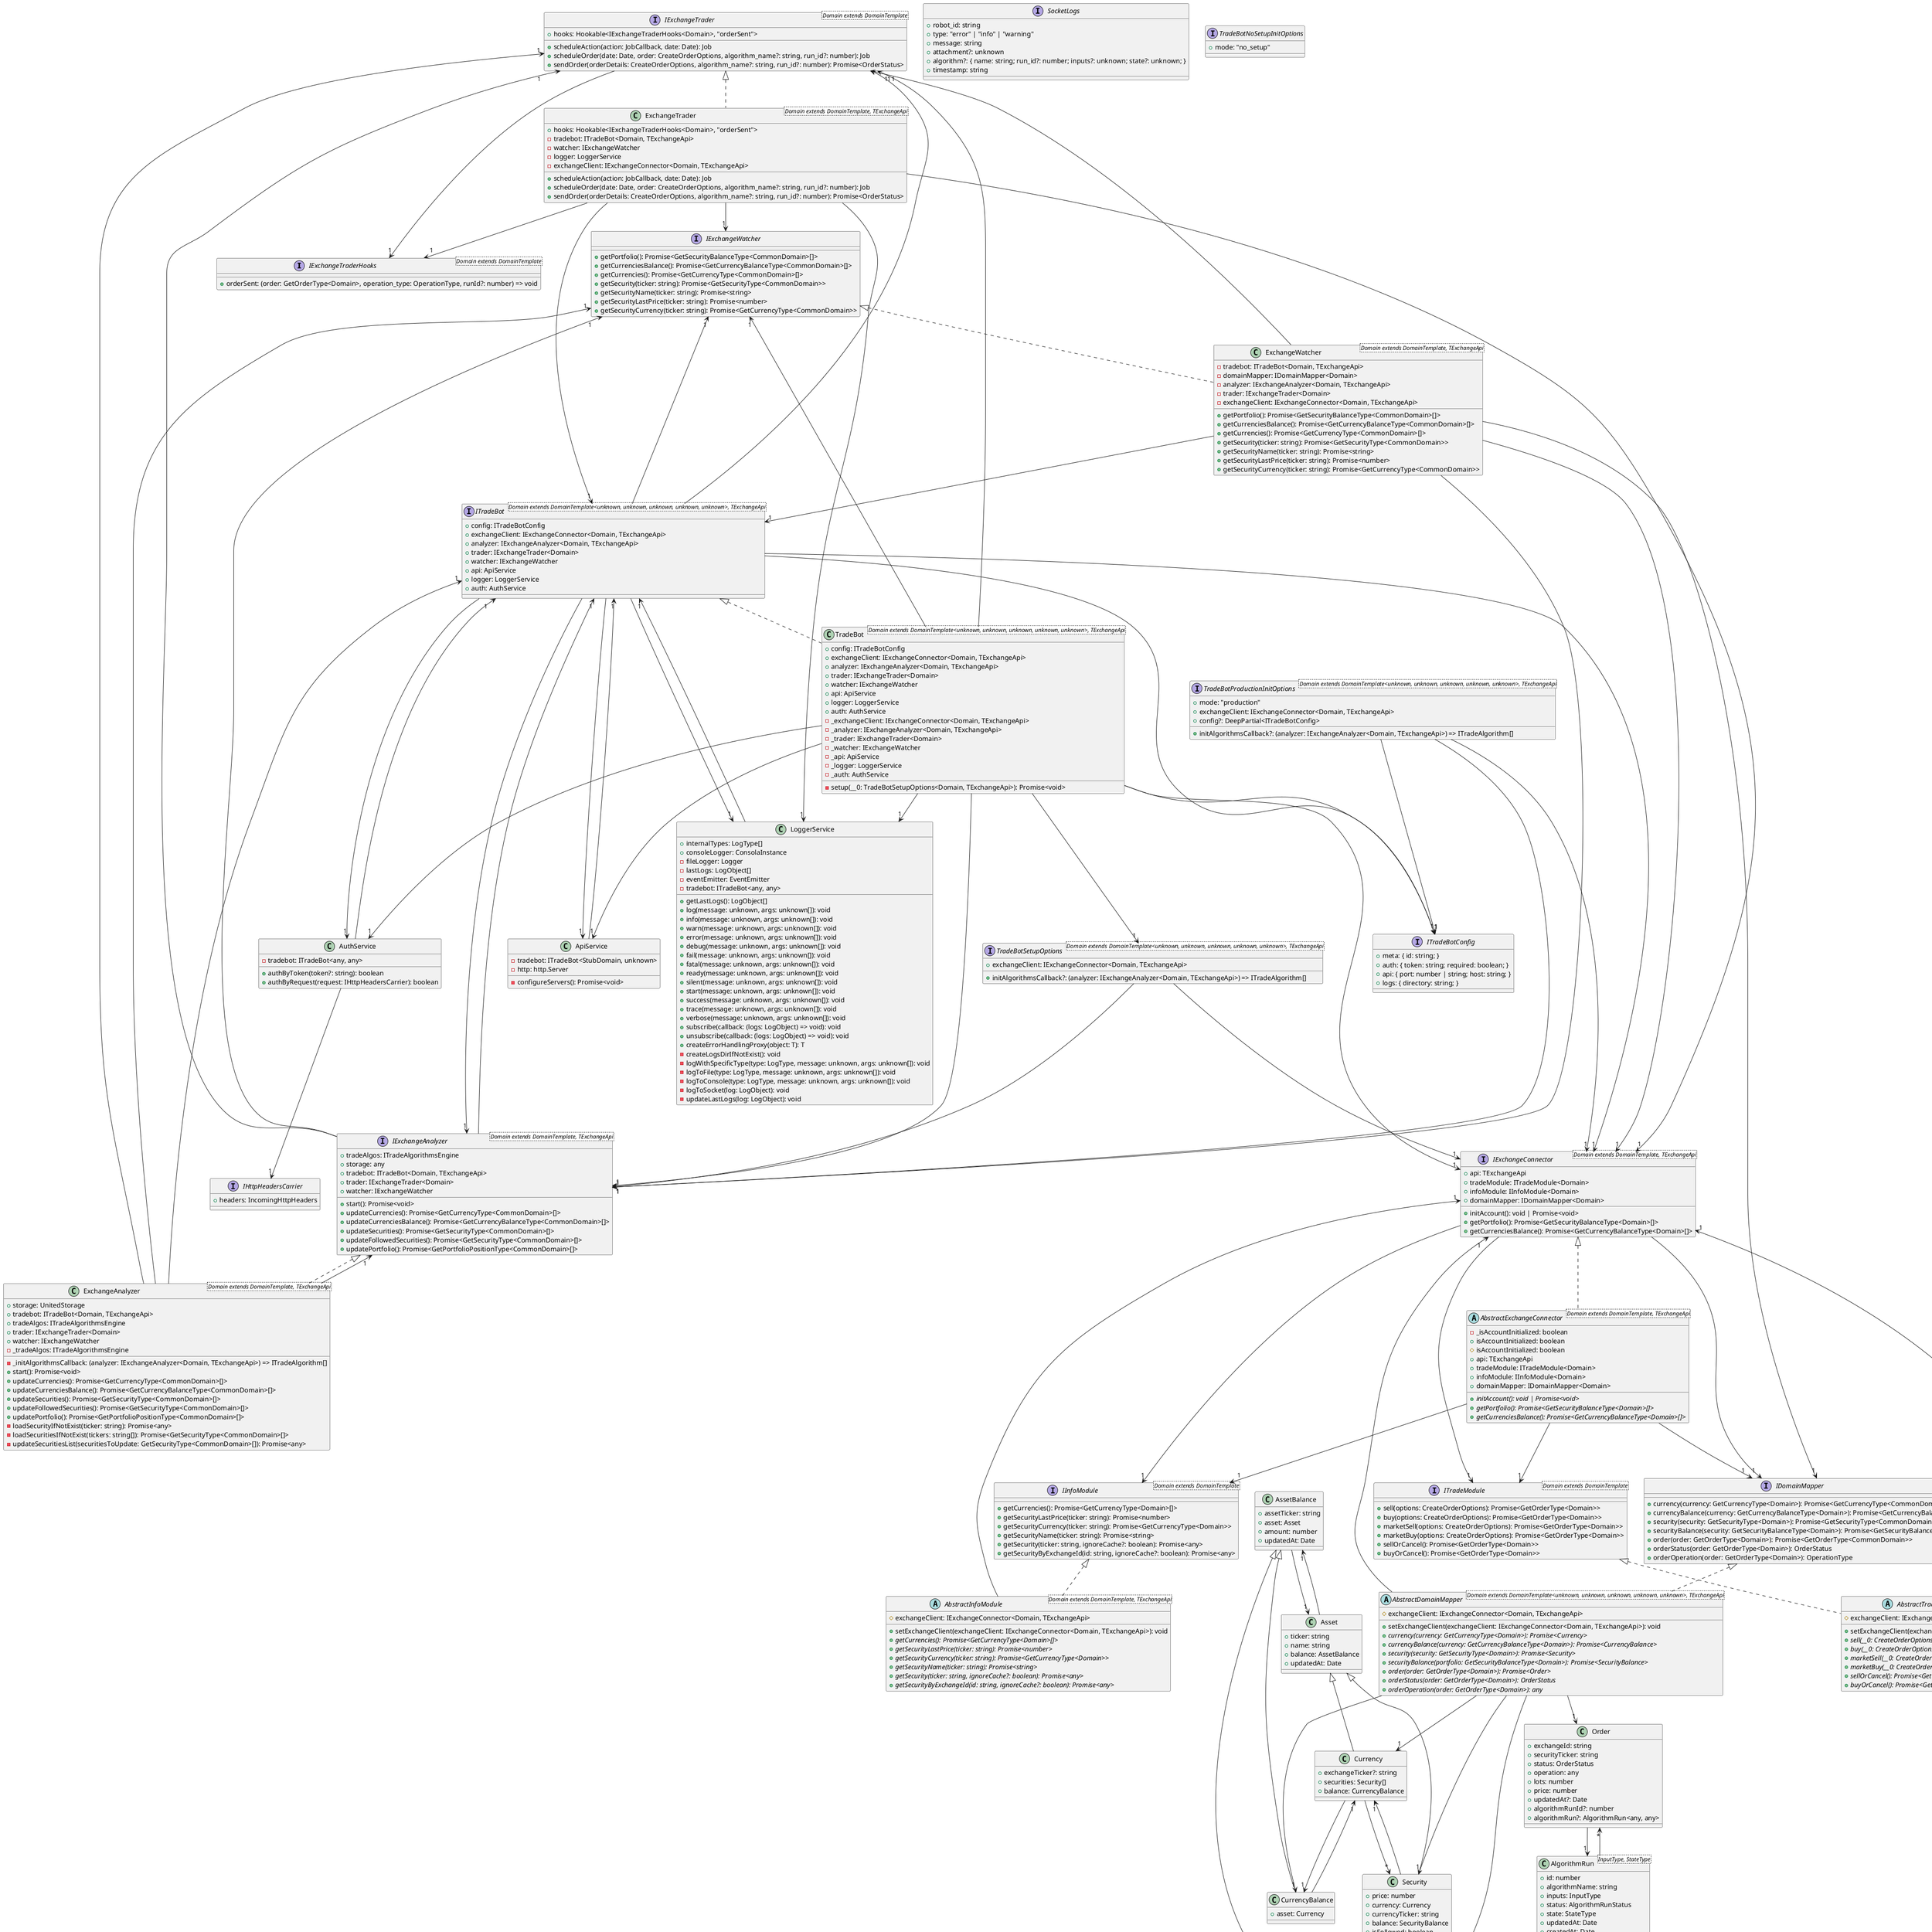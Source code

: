@startuml
interface IExchangeTraderHooks<Domain extends DomainTemplate> {
    +orderSent: (order: GetOrderType<Domain>, operation_type: OperationType, runId?: number) => void
}
interface IExchangeTrader<Domain extends DomainTemplate> {
    +hooks: Hookable<IExchangeTraderHooks<Domain>, "orderSent">
    +scheduleAction(action: JobCallback, date: Date): Job
    +scheduleOrder(date: Date, order: CreateOrderOptions, algorithm_name?: string, run_id?: number): Job
    +sendOrder(orderDetails: CreateOrderOptions, algorithm_name?: string, run_id?: number): Promise<OrderStatus>
}
interface IExchangeWatcher {
    +getPortfolio(): Promise<GetSecurityBalanceType<CommonDomain>[]>
    +getCurrenciesBalance(): Promise<GetCurrencyBalanceType<CommonDomain>[]>
    +getCurrencies(): Promise<GetCurrencyType<CommonDomain>[]>
    +getSecurity(ticker: string): Promise<GetSecurityType<CommonDomain>>
    +getSecurityName(ticker: string): Promise<string>
    +getSecurityLastPrice(ticker: string): Promise<number>
    +getSecurityCurrency(ticker: string): Promise<GetCurrencyType<CommonDomain>>
}
interface IExchangeAnalyzer<Domain extends DomainTemplate, TExchangeApi> {
    +tradeAlgos: ITradeAlgorithmsEngine
    +storage: any
    +tradebot: ITradeBot<Domain, TExchangeApi>
    +trader: IExchangeTrader<Domain>
    +watcher: IExchangeWatcher
    +start(): Promise<void>
    +updateCurrencies(): Promise<GetCurrencyType<CommonDomain>[]>
    +updateCurrenciesBalance(): Promise<GetCurrencyBalanceType<CommonDomain>[]>
    +updateSecurities(): Promise<GetSecurityType<CommonDomain>[]>
    +updateFollowedSecurities(): Promise<GetSecurityType<CommonDomain>[]>
    +updatePortfolio(): Promise<GetPortfolioPositionType<CommonDomain>[]>
}
class ExchangeAnalyzer<Domain extends DomainTemplate, TExchangeApi> implements IExchangeAnalyzer {
    +storage: UnitedStorage
    +tradebot: ITradeBot<Domain, TExchangeApi>
    +tradeAlgos: ITradeAlgorithmsEngine
    +trader: IExchangeTrader<Domain>
    +watcher: IExchangeWatcher
    -_tradeAlgos: ITradeAlgorithmsEngine
    -_initAlgorithmsCallback: (analyzer: IExchangeAnalyzer<Domain, TExchangeApi>) => ITradeAlgorithm[]
    +start(): Promise<void>
    +updateCurrencies(): Promise<GetCurrencyType<CommonDomain>[]>
    +updateCurrenciesBalance(): Promise<GetCurrencyBalanceType<CommonDomain>[]>
    +updateSecurities(): Promise<GetSecurityType<CommonDomain>[]>
    +updateFollowedSecurities(): Promise<GetSecurityType<CommonDomain>[]>
    +updatePortfolio(): Promise<GetPortfolioPositionType<CommonDomain>[]>
    -loadSecurityIfNotExist(ticker: string): Promise<any>
    -loadSecuritiesIfNotExist(tickers: string[]): Promise<GetSecurityType<CommonDomain>[]>
    -updateSecuritiesList(securitiesToUpdate: GetSecurityType<CommonDomain>[]): Promise<any>
}
interface ITradeModule<Domain extends DomainTemplate> {
    +sell(options: CreateOrderOptions): Promise<GetOrderType<Domain>>
    +buy(options: CreateOrderOptions): Promise<GetOrderType<Domain>>
    +marketSell(options: CreateOrderOptions): Promise<GetOrderType<Domain>>
    +marketBuy(options: CreateOrderOptions): Promise<GetOrderType<Domain>>
    +sellOrCancel(): Promise<GetOrderType<Domain>>
    +buyOrCancel(): Promise<GetOrderType<Domain>>
}
interface IInfoModule<Domain extends DomainTemplate> {
    +getCurrencies(): Promise<GetCurrencyType<Domain>[]>
    +getSecurityLastPrice(ticker: string): Promise<number>
    +getSecurityCurrency(ticker: string): Promise<GetCurrencyType<Domain>>
    +getSecurityName(ticker: string): Promise<string>
    +getSecurity(ticker: string, ignoreCache?: boolean): Promise<any>
    +getSecurityByExchangeId(id: string, ignoreCache?: boolean): Promise<any>
}
interface IExchangeConnector<Domain extends DomainTemplate, TExchangeApi> {
    +api: TExchangeApi
    +tradeModule: ITradeModule<Domain>
    +infoModule: IInfoModule<Domain>
    +domainMapper: IDomainMapper<Domain>
    +initAccount(): void | Promise<void>
    +getPortfolio(): Promise<GetSecurityBalanceType<Domain>[]>
    +getCurrenciesBalance(): Promise<GetCurrencyBalanceType<Domain>[]>
}
abstract class AbstractTradeModule<Domain extends DomainTemplate, TExchangeApi> implements ITradeModule {
    #exchangeClient: IExchangeConnector<Domain, TExchangeApi>
    +setExchangeClient(exchangeClient: IExchangeConnector<Domain, TExchangeApi>): void
    +{abstract} sell(__0: CreateOrderOptions): Promise<GetOrderType<Domain>>
    +{abstract} buy(__0: CreateOrderOptions): Promise<GetOrderType<Domain>>
    +{abstract} marketSell(__0: CreateOrderOptions): Promise<GetOrderType<Domain>>
    +{abstract} marketBuy(__0: CreateOrderOptions): Promise<GetOrderType<Domain>>
    +{abstract} sellOrCancel(): Promise<GetOrderType<Domain>>
    +{abstract} buyOrCancel(): Promise<GetOrderType<Domain>>
}
abstract class AbstractInfoModule<Domain extends DomainTemplate, TExchangeApi> implements IInfoModule {
    #exchangeClient: IExchangeConnector<Domain, TExchangeApi>
    +setExchangeClient(exchangeClient: IExchangeConnector<Domain, TExchangeApi>): void
    +{abstract} getCurrencies(): Promise<GetCurrencyType<Domain>[]>
    +{abstract} getSecurityLastPrice(ticker: string): Promise<number>
    +{abstract} getSecurityCurrency(ticker: string): Promise<GetCurrencyType<Domain>>
    +{abstract} getSecurityName(ticker: string): Promise<string>
    +{abstract} getSecurity(ticker: string, ignoreCache?: boolean): Promise<any>
    +{abstract} getSecurityByExchangeId(id: string, ignoreCache?: boolean): Promise<any>
}
abstract class AbstractExchangeConnector<Domain extends DomainTemplate, TExchangeApi> implements IExchangeConnector {
    -_isAccountInitialized: boolean
    +isAccountInitialized: boolean
    #isAccountInitialized: boolean
    +api: TExchangeApi
    +tradeModule: ITradeModule<Domain>
    +infoModule: IInfoModule<Domain>
    +domainMapper: IDomainMapper<Domain>
    +{abstract} initAccount(): void | Promise<void>
    +{abstract} getPortfolio(): Promise<GetSecurityBalanceType<Domain>[]>
    +{abstract} getCurrenciesBalance(): Promise<GetCurrencyBalanceType<Domain>[]>
}
class Algorithm {
    +name: string
    +description: string
    +inputTypes: InputTypes
    +algorithmRuns?: AlgorithmRun<any, any>[]
}
class Order {
    +exchangeId: string
    +securityTicker: string
    +status: OrderStatus
    +operation: any
    +lots: number
    +price: number
    +updatedAt?: Date
    +algorithmRunId?: number
    +algorithmRun?: AlgorithmRun<any, any>
}
class AlgorithmRun<InputType, StateType> {
    +id: number
    +algorithmName: string
    +inputs: InputType
    +status: AlgorithmRunStatus
    +state: StateType
    +updatedAt: Date
    +createdAt: Date
    +algorithm: Algorithm
    +orders: Order[]
}
class AssetBalance {
    +assetTicker: string
    +asset: Asset
    +amount: number
    +updatedAt: Date
}
class Asset {
    +ticker: string
    +name: string
    +balance: AssetBalance
    +updatedAt: Date
}
class SecurityBalance extends AssetBalance {
    +asset: Security
}
class Security extends Asset {
    +price: number
    +currency: Currency
    +currencyTicker: string
    +balance: SecurityBalance
    +isFollowed: boolean
}
class CurrencyBalance extends AssetBalance {
    +asset: Currency
}
class Currency extends Asset {
    +exchangeTicker?: string
    +securities: Security[]
    +balance: CurrencyBalance
}
abstract class AbstractDomainMapper<Domain extends DomainTemplate<unknown, unknown, unknown, unknown, unknown>, TExchangeApi> implements IDomainMapper {
    #exchangeClient: IExchangeConnector<Domain, TExchangeApi>
    +setExchangeClient(exchangeClient: IExchangeConnector<Domain, TExchangeApi>): void
    +{abstract} currency(currency: GetCurrencyType<Domain>): Promise<Currency>
    +{abstract} currencyBalance(currency: GetCurrencyBalanceType<Domain>): Promise<CurrencyBalance>
    +{abstract} security(security: GetSecurityType<Domain>): Promise<Security>
    +{abstract} securityBalance(portfolio: GetSecurityBalanceType<Domain>): Promise<SecurityBalance>
    +{abstract} order(order: GetOrderType<Domain>): Promise<Order>
    +{abstract} orderStatus(order: GetOrderType<Domain>): OrderStatus
    +{abstract} orderOperation(order: GetOrderType<Domain>): any
}
interface IDomainMapper<Domain extends DomainTemplate> {
    +currency(currency: GetCurrencyType<Domain>): Promise<GetCurrencyType<CommonDomain>>
    +currencyBalance(currency: GetCurrencyBalanceType<Domain>): Promise<GetCurrencyBalanceType<CommonDomain>>
    +security(security: GetSecurityType<Domain>): Promise<GetSecurityType<CommonDomain>>
    +securityBalance(security: GetSecurityBalanceType<Domain>): Promise<GetSecurityBalanceType<CommonDomain>>
    +order(order: GetOrderType<Domain>): Promise<GetOrderType<CommonDomain>>
    +orderStatus(order: GetOrderType<Domain>): OrderStatus
    +orderOperation(order: GetOrderType<Domain>): OperationType
}
interface ITradeBotConfig {
    +meta: { id: string; }
    +auth: { token: string; required: boolean; }
    +api: { port: number | string; host: string; }
    +logs: { directory: string; }
}
interface ITradeBot<Domain extends DomainTemplate<unknown, unknown, unknown, unknown, unknown>, TExchangeApi> {
    +config: ITradeBotConfig
    +exchangeClient: IExchangeConnector<Domain, TExchangeApi>
    +analyzer: IExchangeAnalyzer<Domain, TExchangeApi>
    +trader: IExchangeTrader<Domain>
    +watcher: IExchangeWatcher
    +api: ApiService
    +logger: LoggerService
    +auth: AuthService
}
class ApiService {
    -tradebot: ITradeBot<StubDomain, unknown>
    -http: http.Server
    -configureServers(): Promise<void>
}
interface IHttpHeadersCarrier {
    +headers: IncomingHttpHeaders
}
class AuthService {
    -tradebot: ITradeBot<any, any>
    +authByToken(token?: string): boolean
    +authByRequest(request: IHttpHeadersCarrier): boolean
}
interface SocketLogs {
    +robot_id: string
    +type: "error" | "info" | "warning"
    +message: string
    +attachment?: unknown
    +algorithm?: { name: string; run_id?: number; inputs?: unknown; state?: unknown; }
    +timestamp: string
}
class LoggerService {
    +internalTypes: LogType[]
    +consoleLogger: ConsolaInstance
    -fileLogger: Logger
    -lastLogs: LogObject[]
    -eventEmitter: EventEmitter
    -tradebot: ITradeBot<any, any>
    +getLastLogs(): LogObject[]
    +log(message: unknown, args: unknown[]): void
    +info(message: unknown, args: unknown[]): void
    +warn(message: unknown, args: unknown[]): void
    +error(message: unknown, args: unknown[]): void
    +debug(message: unknown, args: unknown[]): void
    +fail(message: unknown, args: unknown[]): void
    +fatal(message: unknown, args: unknown[]): void
    +ready(message: unknown, args: unknown[]): void
    +silent(message: unknown, args: unknown[]): void
    +start(message: unknown, args: unknown[]): void
    +success(message: unknown, args: unknown[]): void
    +trace(message: unknown, args: unknown[]): void
    +verbose(message: unknown, args: unknown[]): void
    +subscribe(callback: (logs: LogObject) => void): void
    +unsubscribe(callback: (logs: LogObject) => void): void
    +createErrorHandlingProxy(object: T): T
    -createLogsDirIfNotExist(): void
    -logWithSpecificType(type: LogType, message: unknown, args: unknown[]): void
    -logToFile(type: LogType, message: unknown, args: unknown[]): void
    -logToConsole(type: LogType, message: unknown, args: unknown[]): void
    -logToSocket(log: LogObject): void
    -updateLastLogs(log: LogObject): void
}
class ExchangeTrader<Domain extends DomainTemplate, TExchangeApi> implements IExchangeTrader {
    +hooks: Hookable<IExchangeTraderHooks<Domain>, "orderSent">
    -tradebot: ITradeBot<Domain, TExchangeApi>
    -watcher: IExchangeWatcher
    -logger: LoggerService
    -exchangeClient: IExchangeConnector<Domain, TExchangeApi>
    +scheduleAction(action: JobCallback, date: Date): Job
    +scheduleOrder(date: Date, order: CreateOrderOptions, algorithm_name?: string, run_id?: number): Job
    +sendOrder(orderDetails: CreateOrderOptions, algorithm_name?: string, run_id?: number): Promise<OrderStatus>
}
class ExchangeWatcher<Domain extends DomainTemplate, TExchangeApi> implements IExchangeWatcher {
    -tradebot: ITradeBot<Domain, TExchangeApi>
    -domainMapper: IDomainMapper<Domain>
    -analyzer: IExchangeAnalyzer<Domain, TExchangeApi>
    -trader: IExchangeTrader<Domain>
    -exchangeClient: IExchangeConnector<Domain, TExchangeApi>
    +getPortfolio(): Promise<GetSecurityBalanceType<CommonDomain>[]>
    +getCurrenciesBalance(): Promise<GetCurrencyBalanceType<CommonDomain>[]>
    +getCurrencies(): Promise<GetCurrencyType<CommonDomain>[]>
    +getSecurity(ticker: string): Promise<GetSecurityType<CommonDomain>>
    +getSecurityName(ticker: string): Promise<string>
    +getSecurityLastPrice(ticker: string): Promise<number>
    +getSecurityCurrency(ticker: string): Promise<GetCurrencyType<CommonDomain>>
}
interface TradeBotProductionInitOptions<Domain extends DomainTemplate<unknown, unknown, unknown, unknown, unknown>, TExchangeApi> {
    +mode: "production"
    +exchangeClient: IExchangeConnector<Domain, TExchangeApi>
    +config?: DeepPartial<ITradeBotConfig>
    +initAlgorithmsCallback?: (analyzer: IExchangeAnalyzer<Domain, TExchangeApi>) => ITradeAlgorithm[]
}
interface TradeBotNoSetupInitOptions {
    +mode: "no_setup"
}
interface TradeBotSetupOptions<Domain extends DomainTemplate<unknown, unknown, unknown, unknown, unknown>, TExchangeApi> {
    +exchangeClient: IExchangeConnector<Domain, TExchangeApi>
    +initAlgorithmsCallback?: (analyzer: IExchangeAnalyzer<Domain, TExchangeApi>) => ITradeAlgorithm[]
}
class TradeBot<Domain extends DomainTemplate<unknown, unknown, unknown, unknown, unknown>, TExchangeApi> implements ITradeBot {
    +config: ITradeBotConfig
    +exchangeClient: IExchangeConnector<Domain, TExchangeApi>
    +analyzer: IExchangeAnalyzer<Domain, TExchangeApi>
    +trader: IExchangeTrader<Domain>
    +watcher: IExchangeWatcher
    +api: ApiService
    +logger: LoggerService
    +auth: AuthService
    -_exchangeClient: IExchangeConnector<Domain, TExchangeApi>
    -_analyzer: IExchangeAnalyzer<Domain, TExchangeApi>
    -_trader: IExchangeTrader<Domain>
    -_watcher: IExchangeWatcher
    -_api: ApiService
    -_logger: LoggerService
    -_auth: AuthService
    -setup(__0: TradeBotSetupOptions<Domain, TExchangeApi>): Promise<void>
}
IExchangeTrader --> "1" IExchangeTraderHooks
IExchangeAnalyzer --> "1" ITradeBot
IExchangeAnalyzer --> "1" IExchangeTrader
IExchangeAnalyzer --> "1" IExchangeWatcher
ExchangeAnalyzer --> "1" ITradeBot
ExchangeAnalyzer --> "1" IExchangeTrader
ExchangeAnalyzer --> "1" IExchangeWatcher
ExchangeAnalyzer --> "1" IExchangeAnalyzer
IExchangeConnector --> "1" ITradeModule
IExchangeConnector --> "1" IInfoModule
IExchangeConnector --> "1" IDomainMapper
AbstractTradeModule --> "1" IExchangeConnector
AbstractInfoModule --> "1" IExchangeConnector
AbstractExchangeConnector --> "1" ITradeModule
AbstractExchangeConnector --> "1" IInfoModule
AbstractExchangeConnector --> "1" IDomainMapper
Algorithm --> "1" AlgorithmRun
Order --> "1" AlgorithmRun
AlgorithmRun --> "1" Algorithm
AlgorithmRun --> "*" Order
AssetBalance --> "1" Asset
Asset --> "1" AssetBalance
SecurityBalance --> "1" Security
Security --> "1" Currency
Security --> "1" SecurityBalance
CurrencyBalance --> "1" Currency
Currency --> "*" Security
Currency --> "1" CurrencyBalance
AbstractDomainMapper --> "1" IExchangeConnector
AbstractDomainMapper --> "1" Currency
AbstractDomainMapper --> "1" CurrencyBalance
AbstractDomainMapper --> "1" Security
AbstractDomainMapper --> "1" SecurityBalance
AbstractDomainMapper --> "1" Order
ITradeBot --> "1" ITradeBotConfig
ITradeBot --> "1" IExchangeConnector
ITradeBot --> "1" IExchangeAnalyzer
ITradeBot --> "1" IExchangeTrader
ITradeBot --> "1" IExchangeWatcher
ITradeBot --> "1" ApiService
ITradeBot --> "1" LoggerService
ITradeBot --> "1" AuthService
ApiService --> "1" ITradeBot
AuthService --> "1" ITradeBot
AuthService --> "1" IHttpHeadersCarrier
LoggerService --> "1" ITradeBot
ExchangeTrader --> "1" IExchangeTraderHooks
ExchangeTrader --> "1" ITradeBot
ExchangeTrader --> "1" IExchangeWatcher
ExchangeTrader --> "1" LoggerService
ExchangeTrader --> "1" IExchangeConnector
ExchangeWatcher --> "1" ITradeBot
ExchangeWatcher --> "1" IDomainMapper
ExchangeWatcher --> "1" IExchangeAnalyzer
ExchangeWatcher --> "1" IExchangeTrader
ExchangeWatcher --> "1" IExchangeConnector
TradeBotProductionInitOptions --> "1" IExchangeConnector
TradeBotProductionInitOptions --> "1" ITradeBotConfig
TradeBotProductionInitOptions --> "1" IExchangeAnalyzer
TradeBotSetupOptions --> "1" IExchangeConnector
TradeBotSetupOptions --> "1" IExchangeAnalyzer
TradeBot --> "1" ITradeBotConfig
TradeBot --> "1" IExchangeConnector
TradeBot --> "1" IExchangeAnalyzer
TradeBot --> "1" IExchangeTrader
TradeBot --> "1" IExchangeWatcher
TradeBot --> "1" ApiService
TradeBot --> "1" LoggerService
TradeBot --> "1" AuthService
TradeBot --> "1" TradeBotSetupOptions
@enduml